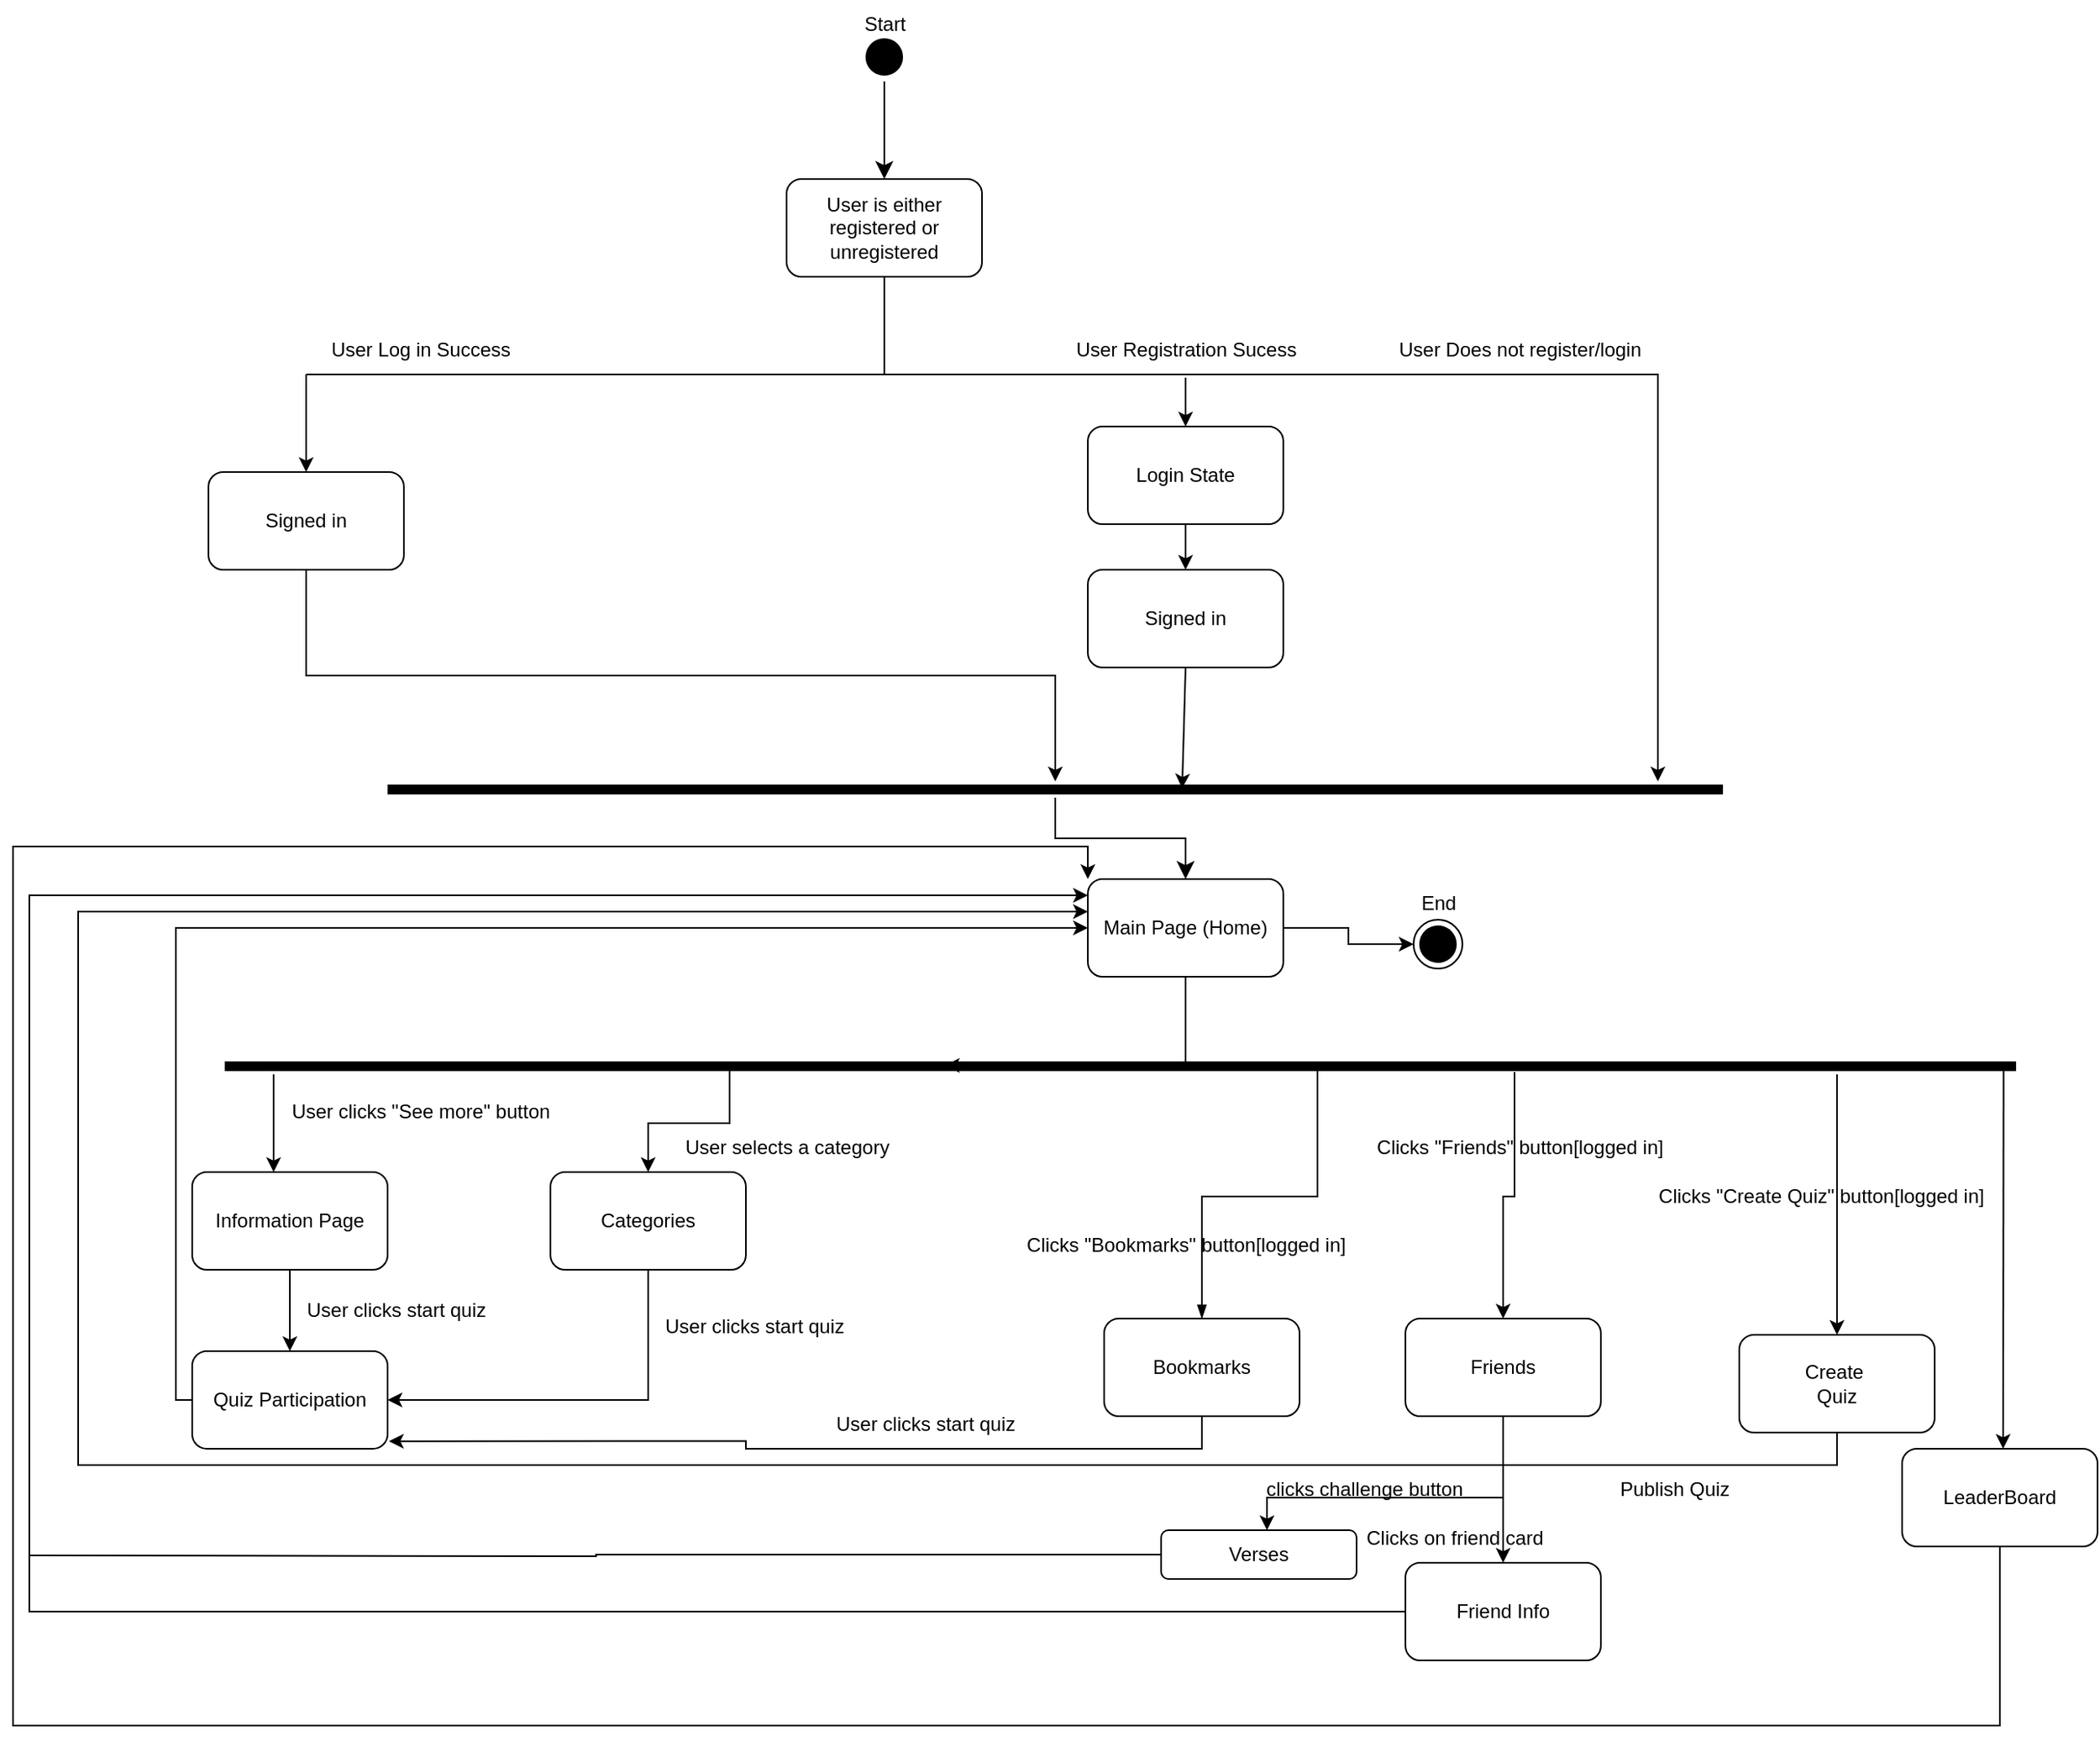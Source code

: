 <mxfile version="21.2.9" type="github">
  <diagram name="Page-1" id="9Lfv9pEum5qfzDpED2gu">
    <mxGraphModel dx="1637" dy="1148" grid="1" gridSize="10" guides="1" tooltips="1" connect="1" arrows="1" fold="1" page="1" pageScale="1" pageWidth="850" pageHeight="1100" math="0" shadow="0">
      <root>
        <mxCell id="0" />
        <mxCell id="1" parent="0" />
        <mxCell id="faDCZ2szutkNi9MoBmBI-1" value="" style="ellipse;html=1;shape=startState;fillColor=#000000;strokeColor=#000000;" parent="1" vertex="1">
          <mxGeometry x="410" y="30" width="30" height="30" as="geometry" />
        </mxCell>
        <mxCell id="faDCZ2szutkNi9MoBmBI-2" value="" style="edgeStyle=orthogonalEdgeStyle;html=1;verticalAlign=bottom;endArrow=classic;endSize=8;strokeColor=#000000;rounded=0;endFill=1;" parent="1" source="faDCZ2szutkNi9MoBmBI-1" edge="1">
          <mxGeometry relative="1" as="geometry">
            <mxPoint x="425" y="120" as="targetPoint" />
          </mxGeometry>
        </mxCell>
        <mxCell id="faDCZ2szutkNi9MoBmBI-3" value="User is either registered or &lt;br&gt;unregistered" style="rounded=1;whiteSpace=wrap;html=1;" parent="1" vertex="1">
          <mxGeometry x="365" y="120" width="120" height="60" as="geometry" />
        </mxCell>
        <mxCell id="faDCZ2szutkNi9MoBmBI-4" value="" style="endArrow=none;html=1;rounded=0;entryX=0.5;entryY=1;entryDx=0;entryDy=0;" parent="1" target="faDCZ2szutkNi9MoBmBI-3" edge="1">
          <mxGeometry width="50" height="50" relative="1" as="geometry">
            <mxPoint x="425" y="240" as="sourcePoint" />
            <mxPoint x="430" y="280" as="targetPoint" />
          </mxGeometry>
        </mxCell>
        <mxCell id="faDCZ2szutkNi9MoBmBI-5" value="" style="endArrow=none;html=1;rounded=0;" parent="1" edge="1">
          <mxGeometry width="50" height="50" relative="1" as="geometry">
            <mxPoint x="510" y="240" as="sourcePoint" />
            <mxPoint x="70" y="240" as="targetPoint" />
            <Array as="points">
              <mxPoint x="300" y="240" />
            </Array>
          </mxGeometry>
        </mxCell>
        <mxCell id="faDCZ2szutkNi9MoBmBI-6" value="User Log&amp;nbsp;in Success" style="text;html=1;align=center;verticalAlign=middle;resizable=0;points=[];autosize=1;strokeColor=none;fillColor=none;" parent="1" vertex="1">
          <mxGeometry x="75" y="210" width="130" height="30" as="geometry" />
        </mxCell>
        <mxCell id="faDCZ2szutkNi9MoBmBI-7" value="User Registration Sucess" style="text;html=1;align=center;verticalAlign=middle;resizable=0;points=[];autosize=1;strokeColor=none;fillColor=none;" parent="1" vertex="1">
          <mxGeometry x="530" y="210" width="160" height="30" as="geometry" />
        </mxCell>
        <mxCell id="faDCZ2szutkNi9MoBmBI-11" value="" style="endArrow=classic;html=1;rounded=0;exitX=0.5;exitY=1;exitDx=0;exitDy=0;entryX=0.595;entryY=0.429;entryDx=0;entryDy=0;entryPerimeter=0;" parent="1" source="faDCZ2szutkNi9MoBmBI-12" target="MxwIq80tktja_db-DEHB-5" edge="1">
          <mxGeometry width="50" height="50" relative="1" as="geometry">
            <mxPoint x="160" y="442" as="sourcePoint" />
            <mxPoint x="508.0" y="482.288" as="targetPoint" />
          </mxGeometry>
        </mxCell>
        <mxCell id="faDCZ2szutkNi9MoBmBI-13" value="" style="endArrow=classic;html=1;rounded=0;exitX=0.5;exitY=1;exitDx=0;exitDy=0;" parent="1" edge="1">
          <mxGeometry width="50" height="50" relative="1" as="geometry">
            <mxPoint x="70" y="240" as="sourcePoint" />
            <mxPoint x="70" y="300" as="targetPoint" />
          </mxGeometry>
        </mxCell>
        <mxCell id="faDCZ2szutkNi9MoBmBI-25" style="edgeStyle=orthogonalEdgeStyle;rounded=0;orthogonalLoop=1;jettySize=auto;html=1;" parent="1" source="faDCZ2szutkNi9MoBmBI-14" target="MxwIq80tktja_db-DEHB-5" edge="1">
          <mxGeometry relative="1" as="geometry">
            <mxPoint x="70.0" y="470" as="targetPoint" />
          </mxGeometry>
        </mxCell>
        <mxCell id="faDCZ2szutkNi9MoBmBI-14" value="Signed in" style="rounded=1;whiteSpace=wrap;html=1;" parent="1" vertex="1">
          <mxGeometry x="10" y="300" width="120" height="60" as="geometry" />
        </mxCell>
        <mxCell id="faDCZ2szutkNi9MoBmBI-19" value="" style="endArrow=classic;html=1;rounded=0;entryX=0.5;entryY=0;entryDx=0;entryDy=0;" parent="1" target="faDCZ2szutkNi9MoBmBI-10" edge="1">
          <mxGeometry width="50" height="50" relative="1" as="geometry">
            <mxPoint x="610" y="242" as="sourcePoint" />
            <mxPoint x="610" y="270" as="targetPoint" />
          </mxGeometry>
        </mxCell>
        <mxCell id="faDCZ2szutkNi9MoBmBI-10" value="Login State" style="rounded=1;whiteSpace=wrap;html=1;" parent="1" vertex="1">
          <mxGeometry x="550" y="272" width="120" height="60" as="geometry" />
        </mxCell>
        <mxCell id="faDCZ2szutkNi9MoBmBI-20" value="" style="endArrow=classic;html=1;rounded=0;exitX=0.5;exitY=1;exitDx=0;exitDy=0;" parent="1" source="faDCZ2szutkNi9MoBmBI-10" target="faDCZ2szutkNi9MoBmBI-12" edge="1">
          <mxGeometry width="50" height="50" relative="1" as="geometry">
            <mxPoint x="510" y="332" as="sourcePoint" />
            <mxPoint x="510" y="442" as="targetPoint" />
          </mxGeometry>
        </mxCell>
        <mxCell id="faDCZ2szutkNi9MoBmBI-12" value="Signed in" style="rounded=1;whiteSpace=wrap;html=1;" parent="1" vertex="1">
          <mxGeometry x="550" y="360" width="120" height="60" as="geometry" />
        </mxCell>
        <mxCell id="MxwIq80tktja_db-DEHB-11" style="edgeStyle=orthogonalEdgeStyle;rounded=0;orthogonalLoop=1;jettySize=auto;html=1;exitX=0.5;exitY=1;exitDx=0;exitDy=0;entryX=0.402;entryY=0.45;entryDx=0;entryDy=0;entryPerimeter=0;" parent="1" source="faDCZ2szutkNi9MoBmBI-21" target="MxwIq80tktja_db-DEHB-9" edge="1">
          <mxGeometry relative="1" as="geometry">
            <mxPoint x="455" y="660" as="targetPoint" />
            <Array as="points">
              <mxPoint x="610" y="665" />
            </Array>
          </mxGeometry>
        </mxCell>
        <mxCell id="NxOrtXmVuYYOuNe3SBBX-9" style="edgeStyle=orthogonalEdgeStyle;rounded=0;orthogonalLoop=1;jettySize=auto;html=1;exitX=1;exitY=0.5;exitDx=0;exitDy=0;" parent="1" source="faDCZ2szutkNi9MoBmBI-21" target="NxOrtXmVuYYOuNe3SBBX-8" edge="1">
          <mxGeometry relative="1" as="geometry" />
        </mxCell>
        <mxCell id="faDCZ2szutkNi9MoBmBI-21" value="Main Page (Home)" style="rounded=1;whiteSpace=wrap;html=1;" parent="1" vertex="1">
          <mxGeometry x="550" y="550" width="120" height="60" as="geometry" />
        </mxCell>
        <mxCell id="faDCZ2szutkNi9MoBmBI-23" value="" style="endArrow=classic;html=1;rounded=0;" parent="1" edge="1">
          <mxGeometry width="50" height="50" relative="1" as="geometry">
            <mxPoint x="510" y="240" as="sourcePoint" />
            <mxPoint x="900" y="490" as="targetPoint" />
            <Array as="points">
              <mxPoint x="690" y="240" />
              <mxPoint x="900" y="240" />
            </Array>
          </mxGeometry>
        </mxCell>
        <mxCell id="faDCZ2szutkNi9MoBmBI-24" value="User Does not register/login" style="text;html=1;align=center;verticalAlign=middle;resizable=0;points=[];autosize=1;strokeColor=none;fillColor=none;" parent="1" vertex="1">
          <mxGeometry x="730" y="210" width="170" height="30" as="geometry" />
        </mxCell>
        <mxCell id="MxwIq80tktja_db-DEHB-5" value="" style="shape=line;html=1;strokeWidth=6;strokeColor=#000000;" parent="1" vertex="1">
          <mxGeometry x="120" y="490" width="820" height="10" as="geometry" />
        </mxCell>
        <mxCell id="MxwIq80tktja_db-DEHB-6" value="" style="edgeStyle=orthogonalEdgeStyle;html=1;verticalAlign=bottom;endArrow=classic;endSize=8;strokeColor=#000000;rounded=0;entryX=0.5;entryY=0;entryDx=0;entryDy=0;endFill=1;" parent="1" source="MxwIq80tktja_db-DEHB-5" target="faDCZ2szutkNi9MoBmBI-21" edge="1">
          <mxGeometry relative="1" as="geometry">
            <mxPoint x="510" y="570" as="targetPoint" />
          </mxGeometry>
        </mxCell>
        <mxCell id="MxwIq80tktja_db-DEHB-15" style="edgeStyle=orthogonalEdgeStyle;rounded=0;orthogonalLoop=1;jettySize=auto;html=1;" parent="1" source="MxwIq80tktja_db-DEHB-9" edge="1">
          <mxGeometry relative="1" as="geometry">
            <mxPoint x="50" y="730.0" as="targetPoint" />
            <Array as="points">
              <mxPoint x="50" y="700" />
              <mxPoint x="50" y="700" />
            </Array>
          </mxGeometry>
        </mxCell>
        <mxCell id="MxwIq80tktja_db-DEHB-9" value="" style="shape=line;html=1;strokeWidth=6;strokeColor=#000000;" parent="1" vertex="1">
          <mxGeometry x="20" y="660" width="1100" height="10" as="geometry" />
        </mxCell>
        <mxCell id="MxwIq80tktja_db-DEHB-16" value="User clicks &quot;See more&quot; button" style="text;html=1;align=center;verticalAlign=middle;resizable=0;points=[];autosize=1;strokeColor=none;fillColor=none;" parent="1" vertex="1">
          <mxGeometry x="50" y="678" width="180" height="30" as="geometry" />
        </mxCell>
        <mxCell id="MxwIq80tktja_db-DEHB-18" style="edgeStyle=orthogonalEdgeStyle;rounded=0;orthogonalLoop=1;jettySize=auto;html=1;" parent="1" source="MxwIq80tktja_db-DEHB-17" edge="1">
          <mxGeometry relative="1" as="geometry">
            <mxPoint x="60" y="840.0" as="targetPoint" />
          </mxGeometry>
        </mxCell>
        <mxCell id="MxwIq80tktja_db-DEHB-17" value="Information Page" style="rounded=1;whiteSpace=wrap;html=1;" parent="1" vertex="1">
          <mxGeometry y="730" width="120" height="60" as="geometry" />
        </mxCell>
        <mxCell id="MxwIq80tktja_db-DEHB-22" style="edgeStyle=orthogonalEdgeStyle;rounded=0;orthogonalLoop=1;jettySize=auto;html=1;entryX=0;entryY=0.5;entryDx=0;entryDy=0;" parent="1" source="MxwIq80tktja_db-DEHB-19" target="faDCZ2szutkNi9MoBmBI-21" edge="1">
          <mxGeometry relative="1" as="geometry">
            <Array as="points">
              <mxPoint x="-10" y="870" />
              <mxPoint x="-10" y="580" />
            </Array>
          </mxGeometry>
        </mxCell>
        <mxCell id="MxwIq80tktja_db-DEHB-19" value="Quiz Participation" style="rounded=1;whiteSpace=wrap;html=1;" parent="1" vertex="1">
          <mxGeometry y="840" width="120" height="60" as="geometry" />
        </mxCell>
        <mxCell id="MxwIq80tktja_db-DEHB-20" value="User clicks start quiz" style="text;html=1;align=center;verticalAlign=middle;resizable=0;points=[];autosize=1;strokeColor=none;fillColor=none;" parent="1" vertex="1">
          <mxGeometry x="60" y="800" width="130" height="30" as="geometry" />
        </mxCell>
        <mxCell id="NxOrtXmVuYYOuNe3SBBX-3" style="edgeStyle=orthogonalEdgeStyle;rounded=0;orthogonalLoop=1;jettySize=auto;html=1;exitX=0.5;exitY=0;exitDx=0;exitDy=0;startArrow=classic;startFill=1;endArrow=none;endFill=0;" parent="1" source="NxOrtXmVuYYOuNe3SBBX-1" edge="1">
          <mxGeometry relative="1" as="geometry">
            <mxPoint x="450" y="665" as="targetPoint" />
            <Array as="points">
              <mxPoint x="280" y="700" />
              <mxPoint x="330" y="700" />
              <mxPoint x="330" y="667" />
            </Array>
          </mxGeometry>
        </mxCell>
        <mxCell id="NxOrtXmVuYYOuNe3SBBX-5" style="edgeStyle=orthogonalEdgeStyle;rounded=0;orthogonalLoop=1;jettySize=auto;html=1;exitX=0.5;exitY=1;exitDx=0;exitDy=0;entryX=1;entryY=0.5;entryDx=0;entryDy=0;" parent="1" source="NxOrtXmVuYYOuNe3SBBX-1" target="MxwIq80tktja_db-DEHB-19" edge="1">
          <mxGeometry relative="1" as="geometry" />
        </mxCell>
        <mxCell id="NxOrtXmVuYYOuNe3SBBX-1" value="Categories" style="rounded=1;whiteSpace=wrap;html=1;" parent="1" vertex="1">
          <mxGeometry x="220" y="730" width="120" height="60" as="geometry" />
        </mxCell>
        <mxCell id="NxOrtXmVuYYOuNe3SBBX-4" value="User selects a category" style="text;html=1;align=center;verticalAlign=middle;resizable=0;points=[];autosize=1;strokeColor=none;fillColor=none;" parent="1" vertex="1">
          <mxGeometry x="290" y="700" width="150" height="30" as="geometry" />
        </mxCell>
        <mxCell id="NxOrtXmVuYYOuNe3SBBX-6" value="User clicks start quiz" style="text;html=1;align=center;verticalAlign=middle;resizable=0;points=[];autosize=1;strokeColor=none;fillColor=none;" parent="1" vertex="1">
          <mxGeometry x="280" y="810" width="130" height="30" as="geometry" />
        </mxCell>
        <mxCell id="NxOrtXmVuYYOuNe3SBBX-8" value="" style="ellipse;html=1;shape=endState;fillColor=#000000;strokeColor=#000000;" parent="1" vertex="1">
          <mxGeometry x="750" y="575" width="30" height="30" as="geometry" />
        </mxCell>
        <mxCell id="NxOrtXmVuYYOuNe3SBBX-10" value="Start" style="text;html=1;align=center;verticalAlign=middle;resizable=0;points=[];autosize=1;strokeColor=none;fillColor=none;" parent="1" vertex="1">
          <mxGeometry x="400" y="10" width="50" height="30" as="geometry" />
        </mxCell>
        <mxCell id="NxOrtXmVuYYOuNe3SBBX-11" value="End" style="text;html=1;align=center;verticalAlign=middle;resizable=0;points=[];autosize=1;strokeColor=none;fillColor=none;" parent="1" vertex="1">
          <mxGeometry x="745" y="550" width="40" height="30" as="geometry" />
        </mxCell>
        <mxCell id="NxOrtXmVuYYOuNe3SBBX-13" style="edgeStyle=orthogonalEdgeStyle;rounded=0;orthogonalLoop=1;jettySize=auto;html=1;exitX=0.5;exitY=0;exitDx=0;exitDy=0;entryX=0.61;entryY=0.617;entryDx=0;entryDy=0;entryPerimeter=0;endArrow=none;endFill=0;startArrow=blockThin;startFill=1;" parent="1" source="NxOrtXmVuYYOuNe3SBBX-12" target="MxwIq80tktja_db-DEHB-9" edge="1">
          <mxGeometry relative="1" as="geometry" />
        </mxCell>
        <mxCell id="NxOrtXmVuYYOuNe3SBBX-15" style="edgeStyle=orthogonalEdgeStyle;rounded=0;orthogonalLoop=1;jettySize=auto;html=1;exitX=0.5;exitY=1;exitDx=0;exitDy=0;entryX=1.007;entryY=0.922;entryDx=0;entryDy=0;entryPerimeter=0;" parent="1" source="NxOrtXmVuYYOuNe3SBBX-12" target="MxwIq80tktja_db-DEHB-19" edge="1">
          <mxGeometry relative="1" as="geometry" />
        </mxCell>
        <mxCell id="NxOrtXmVuYYOuNe3SBBX-12" value="Bookmarks" style="rounded=1;whiteSpace=wrap;html=1;" parent="1" vertex="1">
          <mxGeometry x="560" y="820" width="120" height="60" as="geometry" />
        </mxCell>
        <mxCell id="NxOrtXmVuYYOuNe3SBBX-16" value="User clicks start quiz" style="text;html=1;align=center;verticalAlign=middle;resizable=0;points=[];autosize=1;strokeColor=none;fillColor=none;" parent="1" vertex="1">
          <mxGeometry x="385" y="870" width="130" height="30" as="geometry" />
        </mxCell>
        <mxCell id="NxOrtXmVuYYOuNe3SBBX-17" value="Clicks &quot;Bookmarks&quot; button[logged in]" style="text;html=1;align=center;verticalAlign=middle;resizable=0;points=[];autosize=1;strokeColor=none;fillColor=none;" parent="1" vertex="1">
          <mxGeometry x="500" y="760" width="220" height="30" as="geometry" />
        </mxCell>
        <mxCell id="NxOrtXmVuYYOuNe3SBBX-19" style="edgeStyle=orthogonalEdgeStyle;rounded=0;orthogonalLoop=1;jettySize=auto;html=1;exitX=0.5;exitY=0;exitDx=0;exitDy=0;entryX=0.72;entryY=0.85;entryDx=0;entryDy=0;entryPerimeter=0;endArrow=none;endFill=0;startArrow=classic;startFill=1;" parent="1" source="NxOrtXmVuYYOuNe3SBBX-18" target="MxwIq80tktja_db-DEHB-9" edge="1">
          <mxGeometry relative="1" as="geometry" />
        </mxCell>
        <mxCell id="2q5HgaZDMOxVrzpdmAR0-1" style="edgeStyle=orthogonalEdgeStyle;rounded=0;orthogonalLoop=1;jettySize=auto;html=1;entryX=0.5;entryY=0;entryDx=0;entryDy=0;" parent="1" source="NxOrtXmVuYYOuNe3SBBX-18" target="2q5HgaZDMOxVrzpdmAR0-2" edge="1">
          <mxGeometry relative="1" as="geometry">
            <mxPoint x="805" y="950" as="targetPoint" />
          </mxGeometry>
        </mxCell>
        <mxCell id="NxOrtXmVuYYOuNe3SBBX-18" value="Friends" style="rounded=1;whiteSpace=wrap;html=1;" parent="1" vertex="1">
          <mxGeometry x="745" y="820" width="120" height="60" as="geometry" />
        </mxCell>
        <mxCell id="NxOrtXmVuYYOuNe3SBBX-20" value="Clicks &quot;Friends&quot; button[logged in]" style="text;html=1;align=center;verticalAlign=middle;resizable=0;points=[];autosize=1;strokeColor=none;fillColor=none;" parent="1" vertex="1">
          <mxGeometry x="715" y="700" width="200" height="30" as="geometry" />
        </mxCell>
        <mxCell id="NxOrtXmVuYYOuNe3SBBX-22" style="edgeStyle=orthogonalEdgeStyle;rounded=0;orthogonalLoop=1;jettySize=auto;html=1;exitX=0.5;exitY=0;exitDx=0;exitDy=0;entryX=0.9;entryY=1;entryDx=0;entryDy=0;entryPerimeter=0;endArrow=none;endFill=0;startArrow=classic;startFill=1;" parent="1" source="NxOrtXmVuYYOuNe3SBBX-21" target="MxwIq80tktja_db-DEHB-9" edge="1">
          <mxGeometry relative="1" as="geometry" />
        </mxCell>
        <mxCell id="NxOrtXmVuYYOuNe3SBBX-24" style="edgeStyle=orthogonalEdgeStyle;rounded=0;orthogonalLoop=1;jettySize=auto;html=1;exitX=0.5;exitY=1;exitDx=0;exitDy=0;" parent="1" source="NxOrtXmVuYYOuNe3SBBX-21" edge="1">
          <mxGeometry relative="1" as="geometry">
            <Array as="points">
              <mxPoint x="1010" y="910" />
              <mxPoint x="-70" y="910" />
              <mxPoint x="-70" y="570" />
              <mxPoint x="550" y="570" />
            </Array>
            <mxPoint x="550" y="570" as="targetPoint" />
          </mxGeometry>
        </mxCell>
        <mxCell id="NxOrtXmVuYYOuNe3SBBX-21" value="Create&amp;nbsp;&lt;br&gt;Quiz" style="rounded=1;whiteSpace=wrap;html=1;" parent="1" vertex="1">
          <mxGeometry x="950" y="830" width="120" height="60" as="geometry" />
        </mxCell>
        <mxCell id="NxOrtXmVuYYOuNe3SBBX-23" value="Clicks &quot;Create Quiz&quot; button[logged in]" style="text;html=1;align=center;verticalAlign=middle;resizable=0;points=[];autosize=1;strokeColor=none;fillColor=none;" parent="1" vertex="1">
          <mxGeometry x="890" y="730" width="220" height="30" as="geometry" />
        </mxCell>
        <mxCell id="NxOrtXmVuYYOuNe3SBBX-25" value="Publish Quiz" style="text;html=1;align=center;verticalAlign=middle;resizable=0;points=[];autosize=1;strokeColor=none;fillColor=none;" parent="1" vertex="1">
          <mxGeometry x="865" y="910" width="90" height="30" as="geometry" />
        </mxCell>
        <mxCell id="48AeijJFqImhMmLlCGks-4" style="edgeStyle=orthogonalEdgeStyle;rounded=0;orthogonalLoop=1;jettySize=auto;html=1;exitX=0;exitY=0.5;exitDx=0;exitDy=0;" parent="1" source="2q5HgaZDMOxVrzpdmAR0-2" edge="1">
          <mxGeometry relative="1" as="geometry">
            <mxPoint x="550.0" y="560" as="targetPoint" />
            <Array as="points">
              <mxPoint x="-100" y="1000" />
              <mxPoint x="-100" y="560" />
            </Array>
          </mxGeometry>
        </mxCell>
        <mxCell id="2q5HgaZDMOxVrzpdmAR0-2" value="Friend Info" style="rounded=1;whiteSpace=wrap;html=1;" parent="1" vertex="1">
          <mxGeometry x="745" y="970" width="120" height="60" as="geometry" />
        </mxCell>
        <mxCell id="2q5HgaZDMOxVrzpdmAR0-3" value="Clicks on friend card" style="text;html=1;align=center;verticalAlign=middle;resizable=0;points=[];autosize=1;strokeColor=none;fillColor=none;" parent="1" vertex="1">
          <mxGeometry x="710" y="940" width="130" height="30" as="geometry" />
        </mxCell>
        <mxCell id="48AeijJFqImhMmLlCGks-1" value="" style="endArrow=classic;html=1;rounded=0;exitX=0.993;exitY=0.633;exitDx=0;exitDy=0;exitPerimeter=0;" parent="1" source="MxwIq80tktja_db-DEHB-9" edge="1">
          <mxGeometry width="50" height="50" relative="1" as="geometry">
            <mxPoint x="1100" y="840" as="sourcePoint" />
            <mxPoint x="1112" y="900" as="targetPoint" />
          </mxGeometry>
        </mxCell>
        <mxCell id="48AeijJFqImhMmLlCGks-3" style="edgeStyle=orthogonalEdgeStyle;rounded=0;orthogonalLoop=1;jettySize=auto;html=1;exitX=0.5;exitY=1;exitDx=0;exitDy=0;entryX=0;entryY=0;entryDx=0;entryDy=0;" parent="1" source="48AeijJFqImhMmLlCGks-2" target="faDCZ2szutkNi9MoBmBI-21" edge="1">
          <mxGeometry relative="1" as="geometry">
            <Array as="points">
              <mxPoint x="1110" y="1070" />
              <mxPoint x="-110" y="1070" />
              <mxPoint x="-110" y="530" />
              <mxPoint x="550" y="530" />
            </Array>
          </mxGeometry>
        </mxCell>
        <mxCell id="48AeijJFqImhMmLlCGks-2" value="LeaderBoard" style="rounded=1;whiteSpace=wrap;html=1;" parent="1" vertex="1">
          <mxGeometry x="1050" y="900" width="120" height="60" as="geometry" />
        </mxCell>
        <mxCell id="Y63yjkJSAPA-giBbjTCL-1" value="" style="endArrow=classic;html=1;rounded=0;" edge="1" parent="1">
          <mxGeometry width="50" height="50" relative="1" as="geometry">
            <mxPoint x="805" y="930" as="sourcePoint" />
            <mxPoint x="660" y="950" as="targetPoint" />
            <Array as="points">
              <mxPoint x="660" y="930" />
            </Array>
          </mxGeometry>
        </mxCell>
        <mxCell id="Y63yjkJSAPA-giBbjTCL-7" style="edgeStyle=orthogonalEdgeStyle;rounded=0;orthogonalLoop=1;jettySize=auto;html=1;exitX=0;exitY=0.5;exitDx=0;exitDy=0;endArrow=none;endFill=0;" edge="1" parent="1" source="Y63yjkJSAPA-giBbjTCL-2">
          <mxGeometry relative="1" as="geometry">
            <mxPoint x="-100" y="965.471" as="targetPoint" />
          </mxGeometry>
        </mxCell>
        <mxCell id="Y63yjkJSAPA-giBbjTCL-2" value="Verses" style="rounded=1;whiteSpace=wrap;html=1;" vertex="1" parent="1">
          <mxGeometry x="595" y="950" width="120" height="30" as="geometry" />
        </mxCell>
        <mxCell id="Y63yjkJSAPA-giBbjTCL-6" value="clicks challenge button" style="text;html=1;strokeColor=none;fillColor=none;align=center;verticalAlign=middle;whiteSpace=wrap;rounded=0;" vertex="1" parent="1">
          <mxGeometry x="630" y="910" width="180" height="30" as="geometry" />
        </mxCell>
      </root>
    </mxGraphModel>
  </diagram>
</mxfile>
